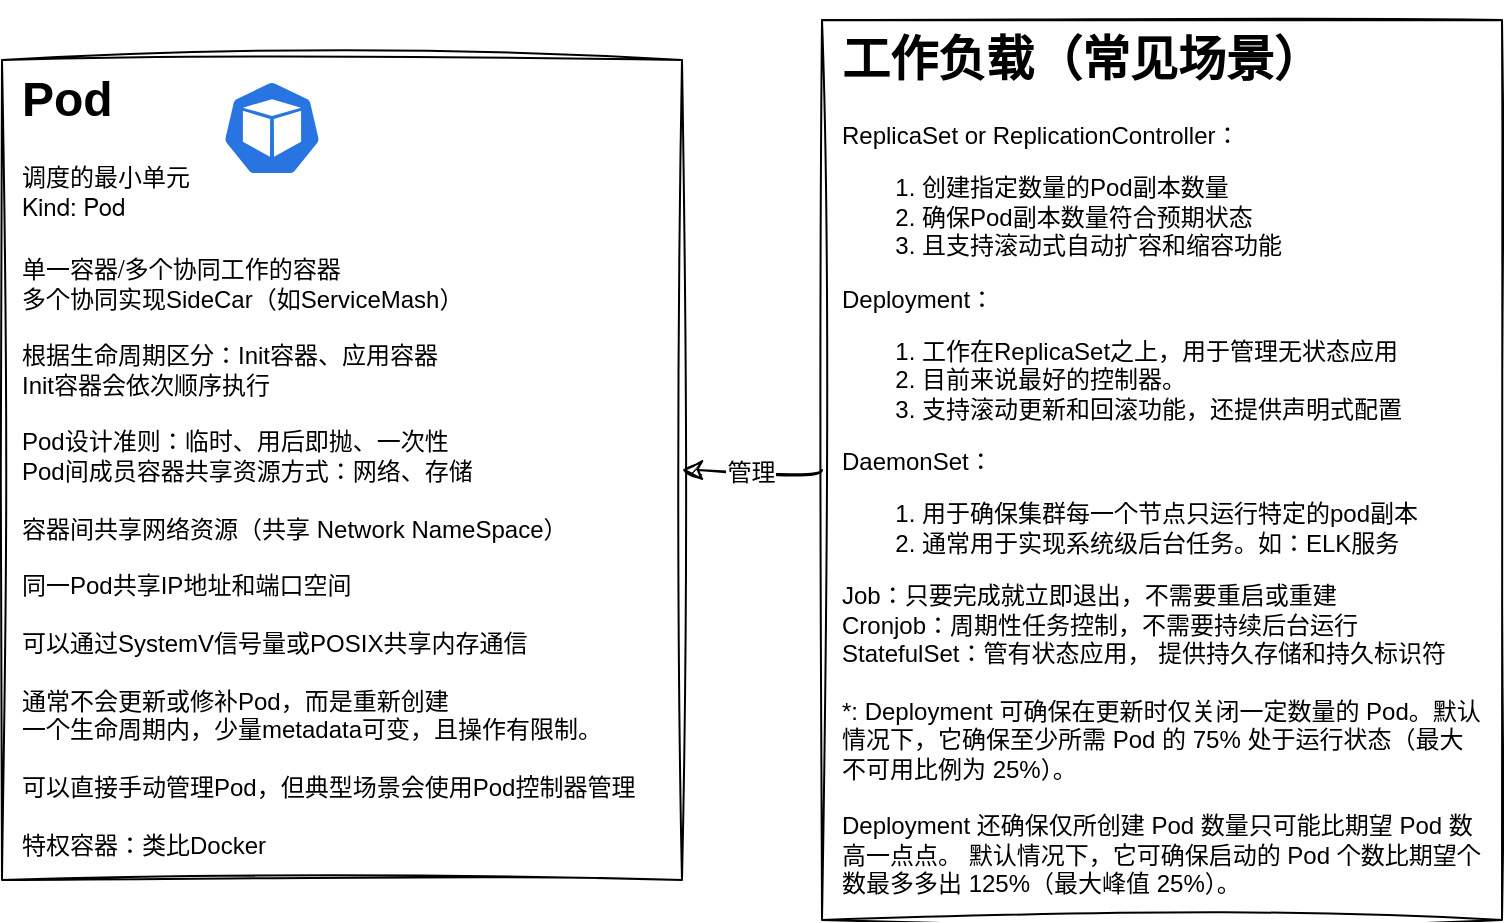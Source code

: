 <mxfile version="20.8.13" type="github">
  <diagram id="f106602c-feb2-e66a-4537-3a34d633f6aa" name="Page-1">
    <mxGraphModel dx="808" dy="828" grid="1" gridSize="10" guides="1" tooltips="1" connect="1" arrows="1" fold="1" page="1" pageScale="1" pageWidth="827" pageHeight="1169" background="none" math="0" shadow="0">
      <root>
        <mxCell id="0" />
        <mxCell id="1" parent="0" />
        <mxCell id="XKAaLKqBwTQAPo-FL9AA-1" style="edgeStyle=orthogonalEdgeStyle;orthogonalLoop=1;jettySize=auto;html=1;entryX=1;entryY=0.5;entryDx=0;entryDy=0;fontSize=12;fontColor=default;startSize=8;endSize=8;curved=1;sketch=1;curveFitting=1;jiggle=2;" edge="1" parent="1" source="Wwge6DuqS4Lbd9nzpnZh-693" target="Wwge6DuqS4Lbd9nzpnZh-694">
          <mxGeometry relative="1" as="geometry" />
        </mxCell>
        <mxCell id="XKAaLKqBwTQAPo-FL9AA-2" value="管理" style="edgeLabel;align=center;verticalAlign=middle;resizable=0;points=[];fontSize=12;fontColor=default;labelBorderColor=none;horizontal=1;labelBackgroundColor=default;" vertex="1" connectable="0" parent="XKAaLKqBwTQAPo-FL9AA-1">
          <mxGeometry x="-0.324" relative="1" as="geometry">
            <mxPoint x="-12" as="offset" />
          </mxGeometry>
        </mxCell>
        <mxCell id="Wwge6DuqS4Lbd9nzpnZh-693" value="&lt;h1&gt;工作负载（常见场景）&lt;/h1&gt;&lt;span style=&quot;background-color: initial;&quot;&gt;ReplicaSet or ReplicationController：&lt;/span&gt;&lt;br&gt;&lt;ol&gt;&lt;li&gt;&lt;span style=&quot;background-color: initial;&quot;&gt;创建指定数量的Pod副本数量&lt;/span&gt;&lt;br&gt;&lt;/li&gt;&lt;li&gt;&lt;span style=&quot;background-color: initial;&quot;&gt;确保Pod副本数量符合预期状态&lt;/span&gt;&lt;br&gt;&lt;/li&gt;&lt;li&gt;&lt;span style=&quot;background-color: initial;&quot;&gt;且支持滚动式自动扩容和缩容功能&lt;/span&gt;&lt;br&gt;&lt;/li&gt;&lt;/ol&gt;&lt;span style=&quot;background-color: initial;&quot;&gt;Deployment：&lt;/span&gt;&lt;br&gt;&lt;ol&gt;&lt;li&gt;&lt;span style=&quot;background-color: initial;&quot;&gt;工作在ReplicaSet之上，用于管理无状态应用&lt;/span&gt;&lt;br&gt;&lt;/li&gt;&lt;li&gt;&lt;span style=&quot;background-color: initial;&quot;&gt;目前来说最好的控制器。&lt;/span&gt;&lt;br&gt;&lt;/li&gt;&lt;li&gt;&lt;span style=&quot;background-color: initial;&quot;&gt;支持滚动更新和回滚功能，还提供声明式配置&lt;/span&gt;&lt;br&gt;&lt;/li&gt;&lt;/ol&gt;&lt;span style=&quot;background-color: initial;&quot;&gt;DaemonSet：&lt;/span&gt;&lt;br&gt;&lt;ol&gt;&lt;li&gt;&lt;span style=&quot;background-color: initial;&quot;&gt;用于确保集群每一个节点只运行特定的pod副本&lt;/span&gt;&lt;br&gt;&lt;/li&gt;&lt;li&gt;&lt;span style=&quot;background-color: initial;&quot;&gt;通常用于实现系统级后台任务。如：ELK服务&lt;/span&gt;&lt;br&gt;&lt;/li&gt;&lt;/ol&gt;&lt;span style=&quot;background-color: initial;&quot;&gt;Job：只要完成就立即退出，不需要重启或重建&lt;/span&gt;&lt;br&gt;&lt;span style=&quot;background-color: initial;&quot;&gt;Cronjob：周期性任务控制，不需要持续后台运行&lt;/span&gt;&lt;br&gt;StatefulSet：管有状态应用，&amp;nbsp;提供持久存储和持久标识符&lt;br&gt;&lt;br&gt;&lt;span style=&quot;background-color: initial;&quot;&gt;*: Deployment 可确保在更新时仅关闭一定数量的 Pod。默认情况下，它确保至少所需 Pod 的 75% 处于运行状态（最大不可用比例为 25%）。&lt;/span&gt;&lt;br&gt;&lt;div&gt;&lt;br&gt;&lt;/div&gt;&lt;div&gt;Deployment 还确保仅所创建 Pod 数量只可能比期望 Pod 数高一点点。 默认情况下，它可确保启动的 Pod 个数比期望个数最多多出 125%（最大峰值 25%）。&lt;/div&gt;&lt;span style=&quot;background-color: initial;&quot;&gt;&lt;br&gt;&lt;/span&gt;" style="text;html=1;strokeColor=default;fillColor=none;spacing=5;spacingTop=-20;whiteSpace=wrap;overflow=hidden;rounded=0;sketch=1;curveFitting=1;jiggle=2;spacingLeft=5;spacingBottom=5;spacingRight=5;fontColor=default;labelBackgroundColor=none;" parent="1" vertex="1">
          <mxGeometry x="450" y="40" width="340" height="450" as="geometry" />
        </mxCell>
        <mxCell id="Wwge6DuqS4Lbd9nzpnZh-694" value="&lt;h1&gt;&lt;span style=&quot;&quot;&gt; &lt;/span&gt;&lt;font style=&quot;font-size: 24px;&quot;&gt;&lt;span style=&quot;&quot;&gt; &lt;/span&gt;Pod&lt;/font&gt;&lt;strong style=&quot;margin: 0px; padding: 0px; font-family: &amp;quot;PingFang SC&amp;quot;, &amp;quot;Microsoft YaHei&amp;quot;, &amp;quot;Helvetica Neue&amp;quot;, Helvetica, Arial, sans-serif; font-size: 14px;&quot;&gt;&amp;nbsp;&lt;/strong&gt;&lt;/h1&gt;&lt;div style=&quot;&quot;&gt;&lt;font style=&quot;font-size: 12px;&quot; face=&quot;PingFang SC, Microsoft YaHei, Helvetica Neue, Helvetica, Arial, sans-serif&quot;&gt;调度的最小单元&lt;/font&gt;&lt;/div&gt;&lt;div style=&quot;&quot;&gt;&lt;font style=&quot;font-size: 12px;&quot; face=&quot;PingFang SC, Microsoft YaHei, Helvetica Neue, Helvetica, Arial, sans-serif&quot;&gt;Kind: Pod&lt;/font&gt;&lt;/div&gt;&lt;div style=&quot;&quot;&gt;&lt;font style=&quot;font-size: 12px;&quot; face=&quot;PingFang SC, Microsoft YaHei, Helvetica Neue, Helvetica, Arial, sans-serif&quot;&gt;&lt;br&gt;&lt;/font&gt;&lt;/div&gt;&lt;div style=&quot;&quot;&gt;&lt;font style=&quot;font-size: 12px;&quot; face=&quot;PingFang SC, Microsoft YaHei, Helvetica Neue, Helvetica, Arial, sans-serif&quot;&gt;单一容器/多个协同工作的容器&lt;/font&gt;&lt;/div&gt;&lt;div style=&quot;&quot;&gt;&lt;font style=&quot;font-size: 12px;&quot;&gt;多个协同实现SideCar（如ServiceMash）&lt;/font&gt;&lt;/div&gt;&lt;div&gt;&lt;br&gt;&lt;/div&gt;&lt;div&gt;根据生命周期区分：Init容器、应用容器&lt;/div&gt;&lt;div&gt;Init容器会依次顺序执行&lt;/div&gt;&lt;div&gt;&lt;br&gt;&lt;/div&gt;&lt;div&gt;Pod设计准则：临时、用后即抛、一次性&lt;/div&gt;&lt;div&gt;Pod间成员容器共享资源方式：网络、存储&lt;/div&gt;&lt;div&gt;&lt;br&gt;&lt;/div&gt;&lt;div&gt;容器间&lt;span style=&quot;background-color: initial;&quot;&gt;共享网络资源&lt;/span&gt;&lt;span style=&quot;background-color: initial;&quot;&gt;（共享 Network NameSpace）&lt;/span&gt;&lt;/div&gt;&lt;div&gt;&lt;span style=&quot;background-color: initial;&quot;&gt;&lt;br&gt;&lt;/span&gt;&lt;/div&gt;&lt;div&gt;&lt;span style=&quot;background-color: initial;&quot;&gt;同一Pod共享IP地址和端口空间&lt;/span&gt;&lt;/div&gt;&lt;div&gt;&lt;span style=&quot;background-color: initial;&quot;&gt;&lt;br&gt;&lt;/span&gt;&lt;/div&gt;&lt;div&gt;&lt;span style=&quot;background-color: initial;&quot;&gt;可以通过SystemV信号量或POSIX共享内存通信&lt;/span&gt;&lt;/div&gt;&lt;div&gt;&lt;span style=&quot;background-color: initial;&quot;&gt;&lt;br&gt;&lt;/span&gt;&lt;/div&gt;&lt;div&gt;通常不会更新或修补Pod，而是重新创建&lt;/div&gt;&lt;div&gt;一个生命周期内，少量metadata可变，且操作有限制。&lt;/div&gt;&lt;div&gt;&lt;br&gt;&lt;/div&gt;&lt;div&gt;可以直接手动管理Pod，但典型场景会使用Pod控制器管理&lt;/div&gt;&lt;div&gt;&lt;br&gt;&lt;/div&gt;&lt;div&gt;特权容器：类比Docker&lt;/div&gt;" style="text;html=1;strokeColor=default;fillColor=none;spacing=5;spacingTop=-20;whiteSpace=wrap;overflow=hidden;rounded=0;labelBackgroundColor=none;labelBorderColor=none;verticalAlign=top;horizontal=1;align=left;fontStyle=0;labelPosition=center;verticalLabelPosition=middle;shadow=0;sketch=1;curveFitting=1;jiggle=2;spacingLeft=5;spacingRight=5;spacingBottom=5;" parent="1" vertex="1">
          <mxGeometry x="40" y="60" width="340" height="410" as="geometry" />
        </mxCell>
        <mxCell id="Wwge6DuqS4Lbd9nzpnZh-695" value="" style="sketch=0;html=1;dashed=0;whitespace=wrap;fillColor=#2875E2;strokeColor=#ffffff;points=[[0.005,0.63,0],[0.1,0.2,0],[0.9,0.2,0],[0.5,0,0],[0.995,0.63,0],[0.72,0.99,0],[0.5,1,0],[0.28,0.99,0]];shape=mxgraph.kubernetes.icon;prIcon=pod;labelBackgroundColor=none;fontColor=#000000;" parent="1" vertex="1">
          <mxGeometry x="150" y="70" width="50" height="48" as="geometry" />
        </mxCell>
      </root>
    </mxGraphModel>
  </diagram>
</mxfile>
